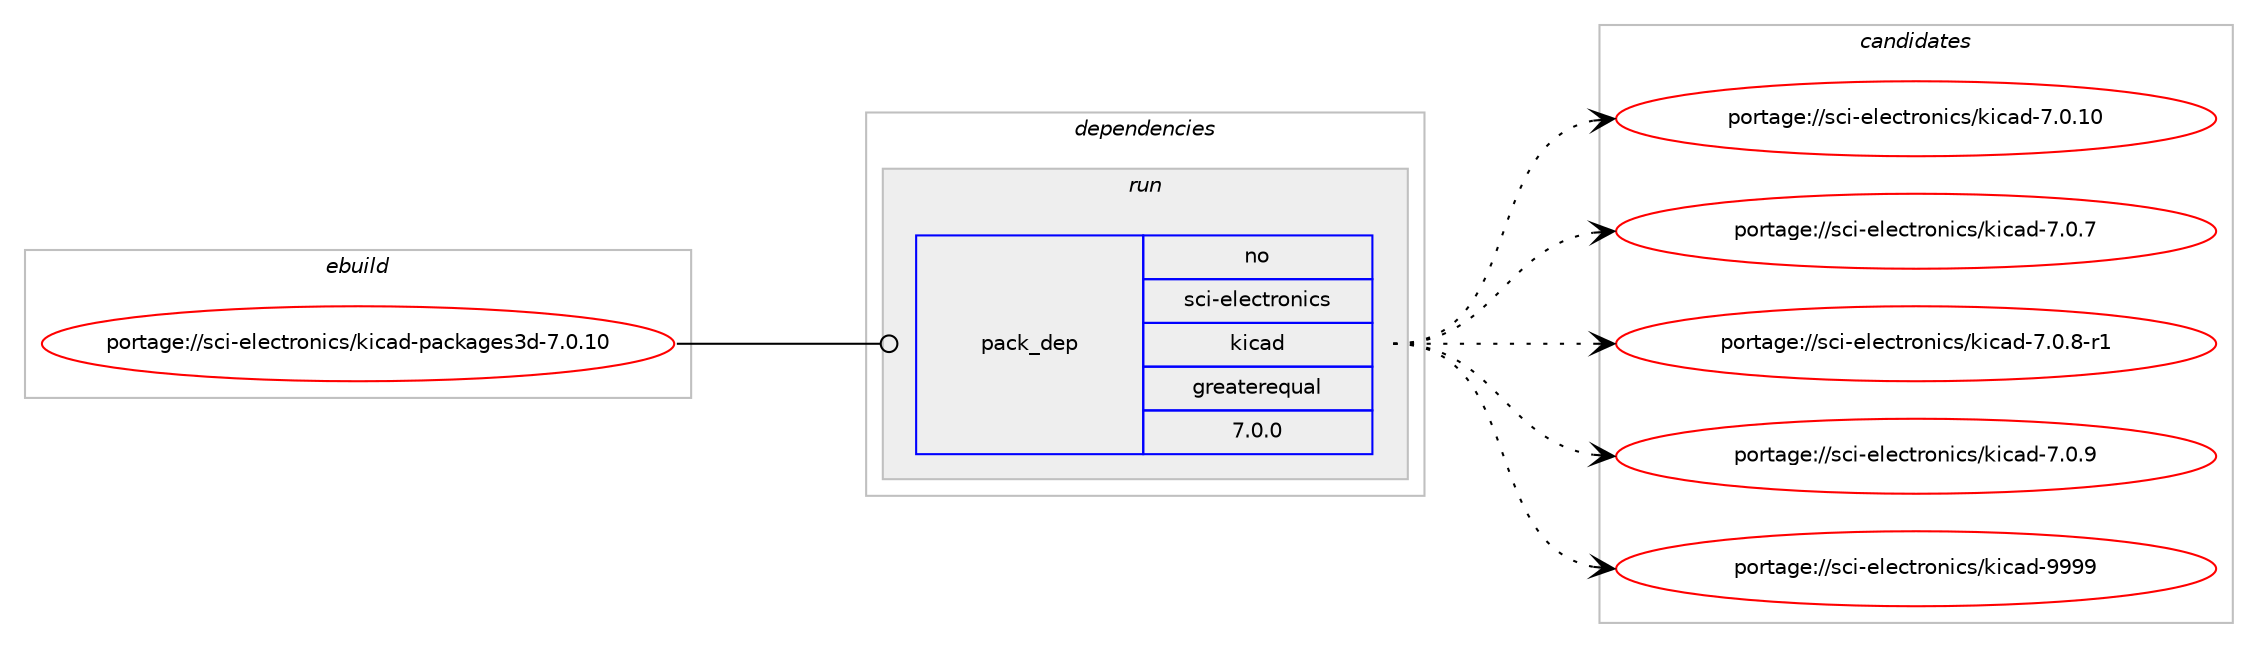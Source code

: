 digraph prolog {

# *************
# Graph options
# *************

newrank=true;
concentrate=true;
compound=true;
graph [rankdir=LR,fontname=Helvetica,fontsize=10,ranksep=1.5];#, ranksep=2.5, nodesep=0.2];
edge  [arrowhead=vee];
node  [fontname=Helvetica,fontsize=10];

# **********
# The ebuild
# **********

subgraph cluster_leftcol {
color=gray;
rank=same;
label=<<i>ebuild</i>>;
id [label="portage://sci-electronics/kicad-packages3d-7.0.10", color=red, width=4, href="../sci-electronics/kicad-packages3d-7.0.10.svg"];
}

# ****************
# The dependencies
# ****************

subgraph cluster_midcol {
color=gray;
label=<<i>dependencies</i>>;
subgraph cluster_compile {
fillcolor="#eeeeee";
style=filled;
label=<<i>compile</i>>;
}
subgraph cluster_compileandrun {
fillcolor="#eeeeee";
style=filled;
label=<<i>compile and run</i>>;
}
subgraph cluster_run {
fillcolor="#eeeeee";
style=filled;
label=<<i>run</i>>;
subgraph pack4370 {
dependency13721 [label=<<TABLE BORDER="0" CELLBORDER="1" CELLSPACING="0" CELLPADDING="4" WIDTH="220"><TR><TD ROWSPAN="6" CELLPADDING="30">pack_dep</TD></TR><TR><TD WIDTH="110">no</TD></TR><TR><TD>sci-electronics</TD></TR><TR><TD>kicad</TD></TR><TR><TD>greaterequal</TD></TR><TR><TD>7.0.0</TD></TR></TABLE>>, shape=none, color=blue];
}
id:e -> dependency13721:w [weight=20,style="solid",arrowhead="odot"];
}
}

# **************
# The candidates
# **************

subgraph cluster_choices {
rank=same;
color=gray;
label=<<i>candidates</i>>;

subgraph choice4370 {
color=black;
nodesep=1;
choice1159910545101108101991161141111101059911547107105999710045554648464948 [label="portage://sci-electronics/kicad-7.0.10", color=red, width=4,href="../sci-electronics/kicad-7.0.10.svg"];
choice11599105451011081019911611411111010599115471071059997100455546484655 [label="portage://sci-electronics/kicad-7.0.7", color=red, width=4,href="../sci-electronics/kicad-7.0.7.svg"];
choice115991054510110810199116114111110105991154710710599971004555464846564511449 [label="portage://sci-electronics/kicad-7.0.8-r1", color=red, width=4,href="../sci-electronics/kicad-7.0.8-r1.svg"];
choice11599105451011081019911611411111010599115471071059997100455546484657 [label="portage://sci-electronics/kicad-7.0.9", color=red, width=4,href="../sci-electronics/kicad-7.0.9.svg"];
choice115991054510110810199116114111110105991154710710599971004557575757 [label="portage://sci-electronics/kicad-9999", color=red, width=4,href="../sci-electronics/kicad-9999.svg"];
dependency13721:e -> choice1159910545101108101991161141111101059911547107105999710045554648464948:w [style=dotted,weight="100"];
dependency13721:e -> choice11599105451011081019911611411111010599115471071059997100455546484655:w [style=dotted,weight="100"];
dependency13721:e -> choice115991054510110810199116114111110105991154710710599971004555464846564511449:w [style=dotted,weight="100"];
dependency13721:e -> choice11599105451011081019911611411111010599115471071059997100455546484657:w [style=dotted,weight="100"];
dependency13721:e -> choice115991054510110810199116114111110105991154710710599971004557575757:w [style=dotted,weight="100"];
}
}

}
